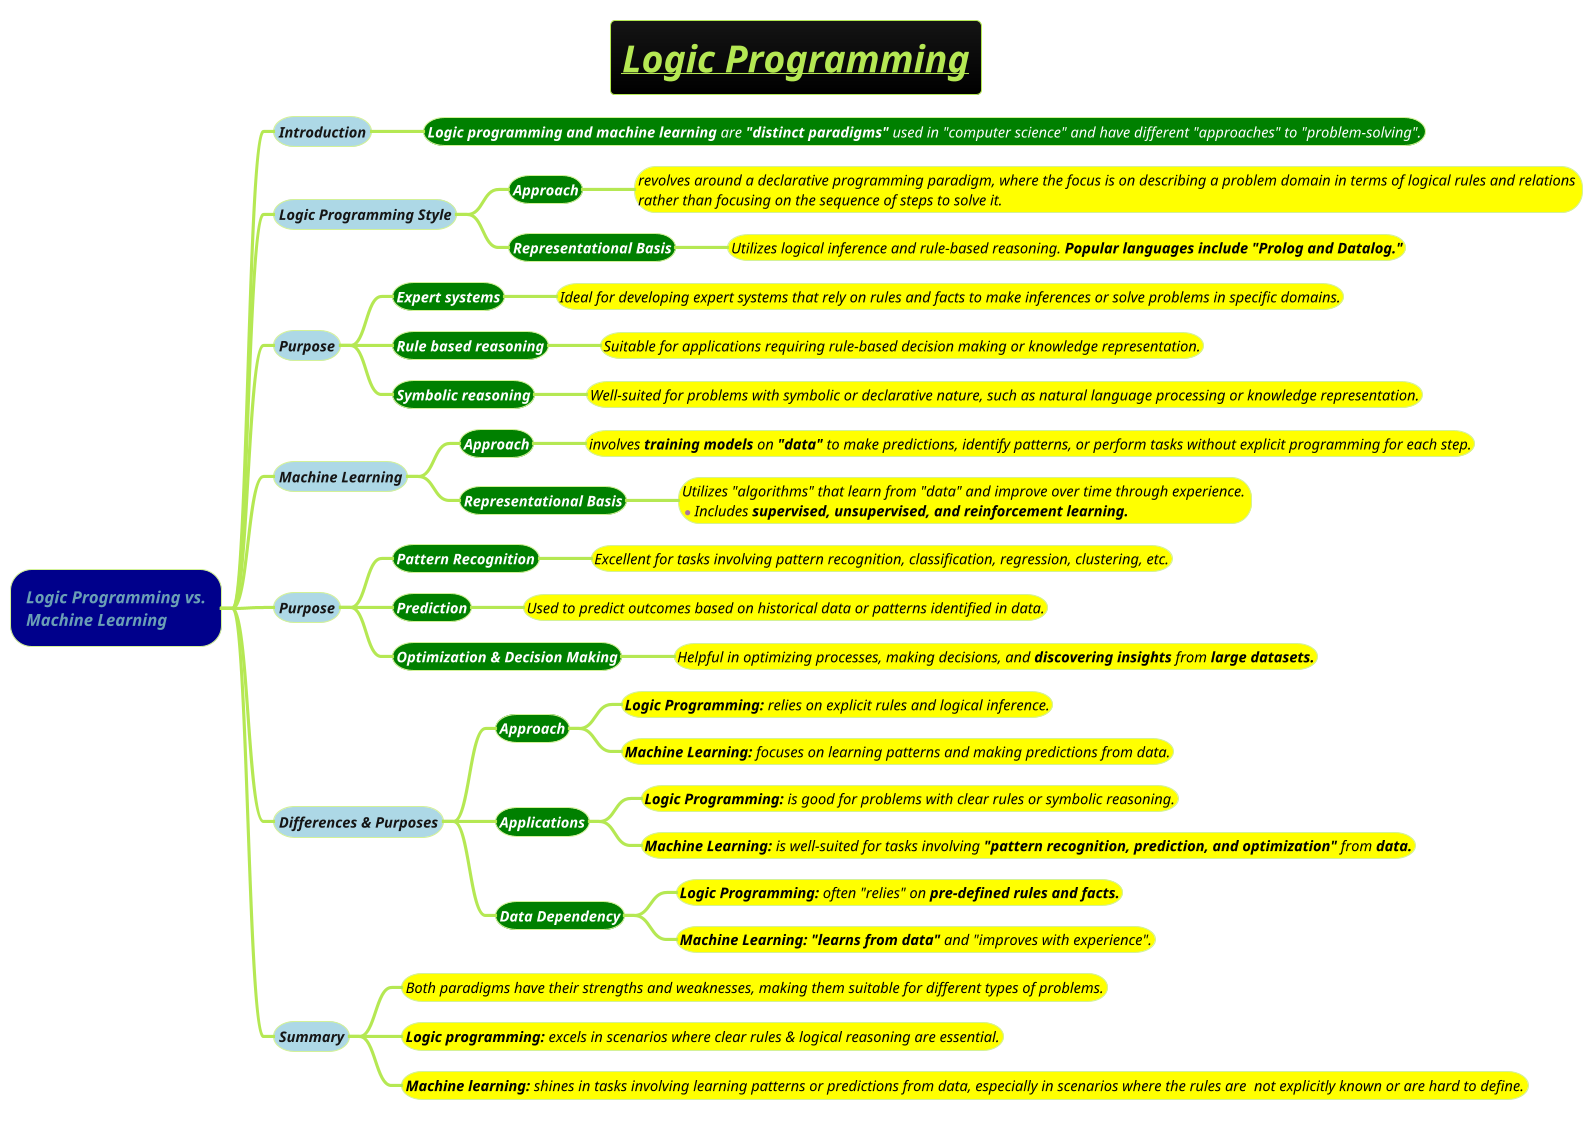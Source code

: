 @startmindmap
title =<b><i><u>Logic Programming
!theme hacker

*[#darkblue] <i>Logic Programming vs.\n<i>Machine Learning
**[#lightblue] <i>Introduction
***[#green] <size:14><color #white><i>**Logic programming and machine learning** are **"distinct paradigms"** used in "computer science" and have different "approaches" to "problem-solving".

**[#lightblue] <i>Logic Programming Style
***[#green] <size:14><color #white><i><b>Approach
****[#yellow] <size:14><color #black><i>revolves around a declarative programming paradigm, where the focus is on describing a problem domain in terms of logical rules and relations \n<size:14><color #black><i>rather than focusing on the sequence of steps to solve it.
***[#green] <b><size:14><color #white><i>Representational Basis
****[#yellow] <size:14><color #black><i>Utilizes logical inference and rule-based reasoning. <b>Popular languages include "Prolog and Datalog."
**[#lightblue] <i>Purpose
***[#green] <b><size:14><color #white><i>Expert systems
****[#yellow] <size:14><color #black><i>Ideal for developing expert systems that rely on rules and facts to make inferences or solve problems in specific domains.
***[#green] <b><size:14><color #white><i>Rule based reasoning
****[#yellow] <size:14><color #black><i>Suitable for applications requiring rule-based decision making or knowledge representation.
***[#green] <b><size:14><color #white><i>Symbolic reasoning
****[#yellow] <size:14><color #black><i>Well-suited for problems with symbolic or declarative nature, such as natural language processing or knowledge representation.
**[#lightblue] <i>Machine Learning
***[#green] <size:14><color #white><i><b>Approach
****[#yellow] <size:14><color #black><i>involves **training models** on **"data"** to make predictions, identify patterns, or perform tasks without explicit programming for each step.
***[#green] <b><size:14><color #white><i>Representational Basis
****[#yellow] <size:14><color #black><i>Utilizes "algorithms" that learn from "data" and improve over time through experience. \n*<size:14><color #black><i>Includes <b>supervised, unsupervised, and reinforcement learning.
**[#lightblue] <i>Purpose
***[#green] <b><size:14><color #white><i>Pattern Recognition
****[#yellow] <size:14><color #black><i>Excellent for tasks involving pattern recognition, classification, regression, clustering, etc.
***[#green] <b><size:14><color #white><i>Prediction
****[#yellow] <size:14><color #black><i>Used to predict outcomes based on historical data or patterns identified in data.
***[#green] <b><size:14><color #white><i>Optimization & Decision Making
****[#yellow] <size:14><color #black><i>Helpful in optimizing processes, making decisions, and **discovering insights** from <b>large datasets.

**[#lightblue] <i>Differences & Purposes
***[#green] <size:14><color #white><i><b>Approach
****[#yellow] <size:14><color #black><i>**Logic Programming:** relies on explicit rules and logical inference.
****[#yellow] <size:14><color #black><i>**Machine Learning:** focuses on learning patterns and making predictions from data.
***[#green] <b><size:14><color #white><i>Applications
****[#yellow] <size:14><color #black><i>**Logic Programming:** is good for problems with clear rules or symbolic reasoning.
****[#yellow] <size:14><color #black><i>**Machine Learning:** is well-suited for tasks involving **"pattern recognition, prediction, and optimization"** from <b>data.
***[#green] <b><size:14><color #white><i>Data Dependency
****[#yellow] <size:14><color #black><i>**Logic Programming:** often "relies" on <b>pre-defined rules and facts.
****[#yellow] <size:14><color #black><i>**Machine Learning:** **"learns from data"** and "improves with experience".
**[#lightblue] <i>Summary
***[#yellow] <size:14><color #black><i>Both paradigms have their strengths and weaknesses, making them suitable for different types of problems.
***[#yellow] <size:14><color #black><i>**Logic programming:** excels in scenarios where clear rules & logical reasoning are essential.
***[#yellow] <size:14><color #black><i>**Machine learning:** shines in tasks involving learning patterns or predictions from data, especially in scenarios where the rules are  not explicitly known or are hard to define.
@endmindmap
